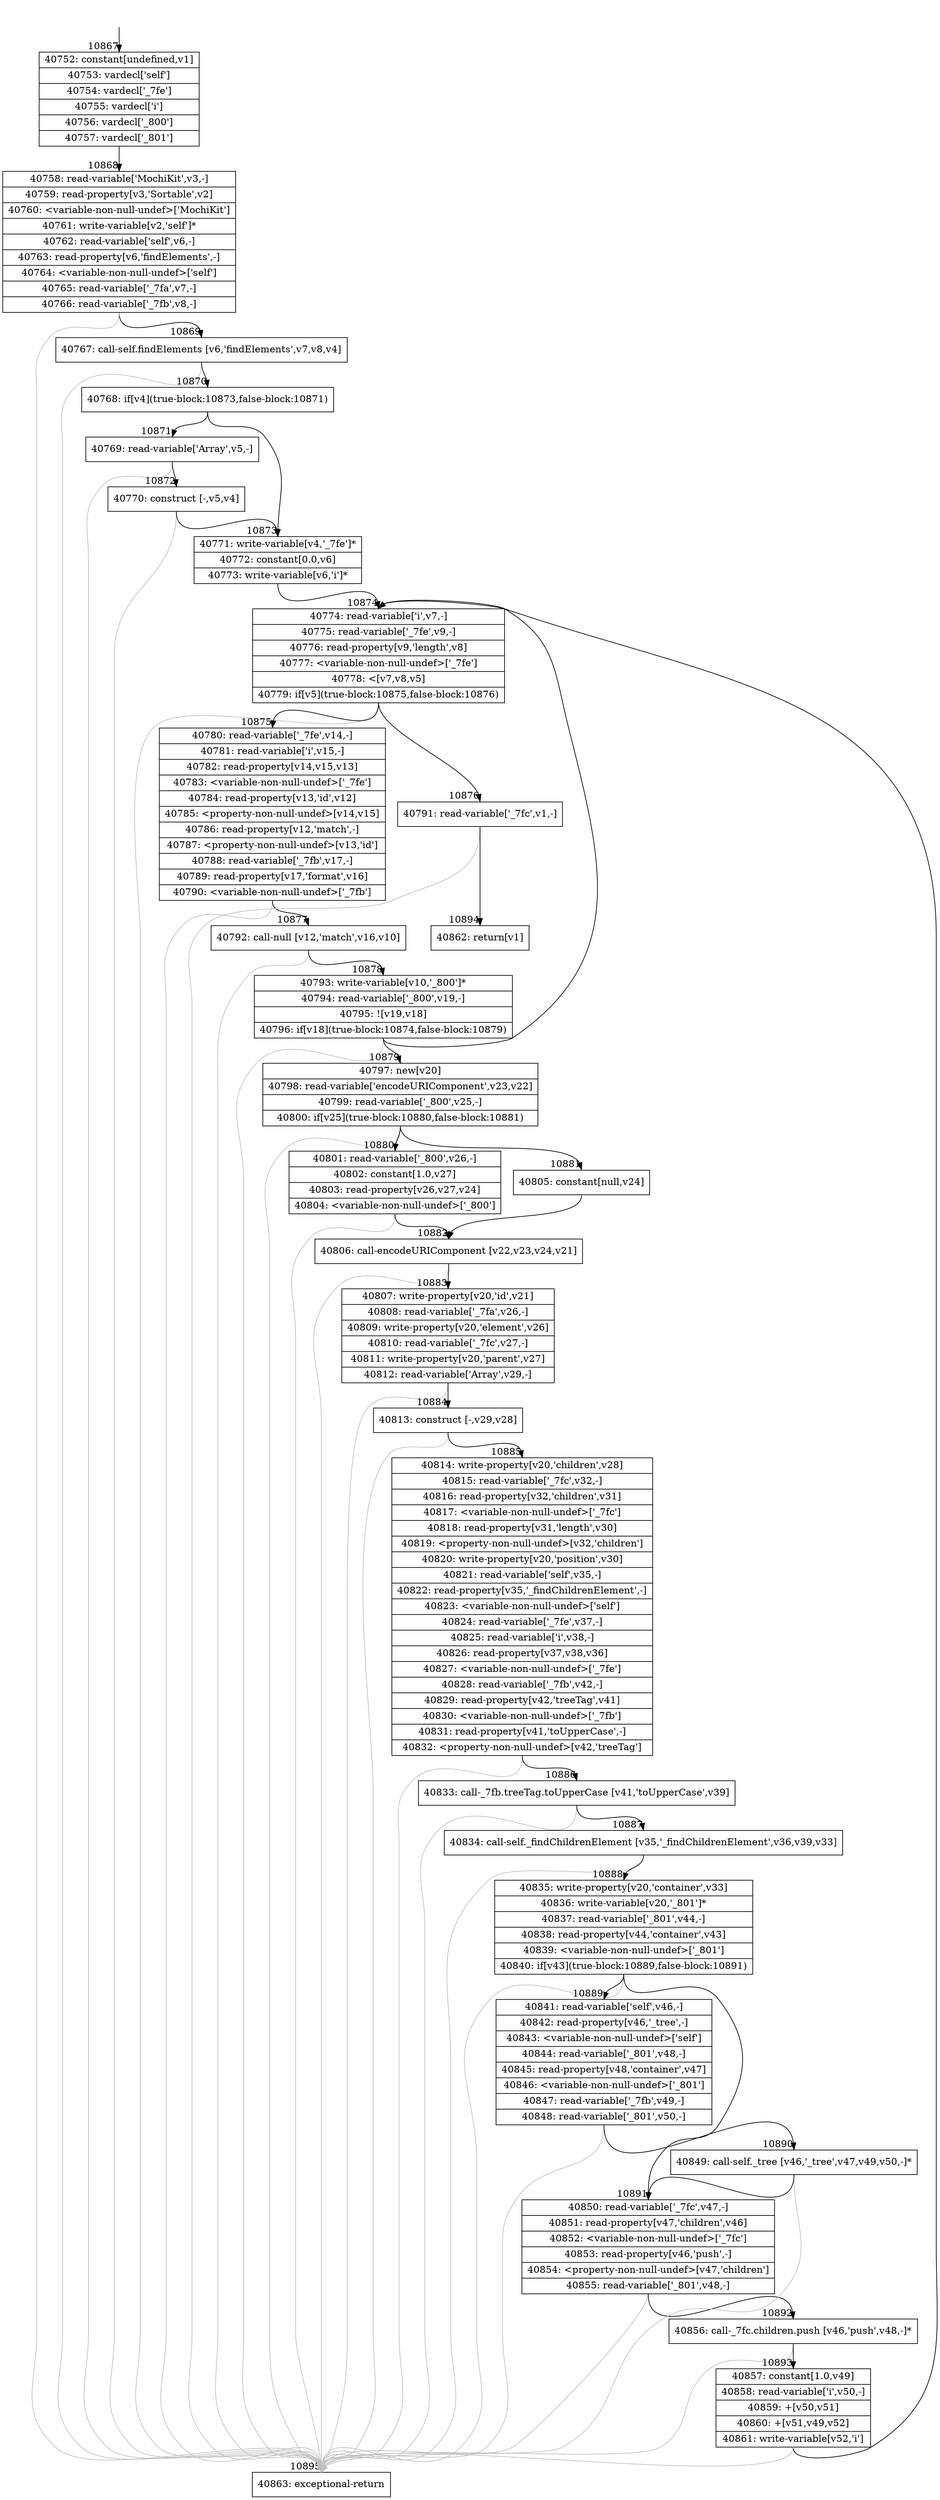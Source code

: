 digraph {
rankdir="TD"
BB_entry768[shape=none,label=""];
BB_entry768 -> BB10867 [tailport=s, headport=n, headlabel="    10867"]
BB10867 [shape=record label="{40752: constant[undefined,v1]|40753: vardecl['self']|40754: vardecl['_7fe']|40755: vardecl['i']|40756: vardecl['_800']|40757: vardecl['_801']}" ] 
BB10867 -> BB10868 [tailport=s, headport=n, headlabel="      10868"]
BB10868 [shape=record label="{40758: read-variable['MochiKit',v3,-]|40759: read-property[v3,'Sortable',v2]|40760: \<variable-non-null-undef\>['MochiKit']|40761: write-variable[v2,'self']*|40762: read-variable['self',v6,-]|40763: read-property[v6,'findElements',-]|40764: \<variable-non-null-undef\>['self']|40765: read-variable['_7fa',v7,-]|40766: read-variable['_7fb',v8,-]}" ] 
BB10868 -> BB10869 [tailport=s, headport=n, headlabel="      10869"]
BB10868 -> BB10895 [tailport=s, headport=n, color=gray, headlabel="      10895"]
BB10869 [shape=record label="{40767: call-self.findElements [v6,'findElements',v7,v8,v4]}" ] 
BB10869 -> BB10870 [tailport=s, headport=n, headlabel="      10870"]
BB10869 -> BB10895 [tailport=s, headport=n, color=gray]
BB10870 [shape=record label="{40768: if[v4](true-block:10873,false-block:10871)}" ] 
BB10870 -> BB10873 [tailport=s, headport=n, headlabel="      10873"]
BB10870 -> BB10871 [tailport=s, headport=n, headlabel="      10871"]
BB10871 [shape=record label="{40769: read-variable['Array',v5,-]}" ] 
BB10871 -> BB10872 [tailport=s, headport=n, headlabel="      10872"]
BB10871 -> BB10895 [tailport=s, headport=n, color=gray]
BB10872 [shape=record label="{40770: construct [-,v5,v4]}" ] 
BB10872 -> BB10873 [tailport=s, headport=n]
BB10872 -> BB10895 [tailport=s, headport=n, color=gray]
BB10873 [shape=record label="{40771: write-variable[v4,'_7fe']*|40772: constant[0.0,v6]|40773: write-variable[v6,'i']*}" ] 
BB10873 -> BB10874 [tailport=s, headport=n, headlabel="      10874"]
BB10874 [shape=record label="{40774: read-variable['i',v7,-]|40775: read-variable['_7fe',v9,-]|40776: read-property[v9,'length',v8]|40777: \<variable-non-null-undef\>['_7fe']|40778: \<[v7,v8,v5]|40779: if[v5](true-block:10875,false-block:10876)}" ] 
BB10874 -> BB10875 [tailport=s, headport=n, headlabel="      10875"]
BB10874 -> BB10876 [tailport=s, headport=n, headlabel="      10876"]
BB10874 -> BB10895 [tailport=s, headport=n, color=gray]
BB10875 [shape=record label="{40780: read-variable['_7fe',v14,-]|40781: read-variable['i',v15,-]|40782: read-property[v14,v15,v13]|40783: \<variable-non-null-undef\>['_7fe']|40784: read-property[v13,'id',v12]|40785: \<property-non-null-undef\>[v14,v15]|40786: read-property[v12,'match',-]|40787: \<property-non-null-undef\>[v13,'id']|40788: read-variable['_7fb',v17,-]|40789: read-property[v17,'format',v16]|40790: \<variable-non-null-undef\>['_7fb']}" ] 
BB10875 -> BB10877 [tailport=s, headport=n, headlabel="      10877"]
BB10875 -> BB10895 [tailport=s, headport=n, color=gray]
BB10876 [shape=record label="{40791: read-variable['_7fc',v1,-]}" ] 
BB10876 -> BB10894 [tailport=s, headport=n, headlabel="      10894"]
BB10876 -> BB10895 [tailport=s, headport=n, color=gray]
BB10877 [shape=record label="{40792: call-null [v12,'match',v16,v10]}" ] 
BB10877 -> BB10878 [tailport=s, headport=n, headlabel="      10878"]
BB10877 -> BB10895 [tailport=s, headport=n, color=gray]
BB10878 [shape=record label="{40793: write-variable[v10,'_800']*|40794: read-variable['_800',v19,-]|40795: ![v19,v18]|40796: if[v18](true-block:10874,false-block:10879)}" ] 
BB10878 -> BB10874 [tailport=s, headport=n]
BB10878 -> BB10879 [tailport=s, headport=n, headlabel="      10879"]
BB10878 -> BB10895 [tailport=s, headport=n, color=gray]
BB10879 [shape=record label="{40797: new[v20]|40798: read-variable['encodeURIComponent',v23,v22]|40799: read-variable['_800',v25,-]|40800: if[v25](true-block:10880,false-block:10881)}" ] 
BB10879 -> BB10880 [tailport=s, headport=n, headlabel="      10880"]
BB10879 -> BB10881 [tailport=s, headport=n, headlabel="      10881"]
BB10879 -> BB10895 [tailport=s, headport=n, color=gray]
BB10880 [shape=record label="{40801: read-variable['_800',v26,-]|40802: constant[1.0,v27]|40803: read-property[v26,v27,v24]|40804: \<variable-non-null-undef\>['_800']}" ] 
BB10880 -> BB10882 [tailport=s, headport=n, headlabel="      10882"]
BB10880 -> BB10895 [tailport=s, headport=n, color=gray]
BB10881 [shape=record label="{40805: constant[null,v24]}" ] 
BB10881 -> BB10882 [tailport=s, headport=n]
BB10882 [shape=record label="{40806: call-encodeURIComponent [v22,v23,v24,v21]}" ] 
BB10882 -> BB10883 [tailport=s, headport=n, headlabel="      10883"]
BB10882 -> BB10895 [tailport=s, headport=n, color=gray]
BB10883 [shape=record label="{40807: write-property[v20,'id',v21]|40808: read-variable['_7fa',v26,-]|40809: write-property[v20,'element',v26]|40810: read-variable['_7fc',v27,-]|40811: write-property[v20,'parent',v27]|40812: read-variable['Array',v29,-]}" ] 
BB10883 -> BB10884 [tailport=s, headport=n, headlabel="      10884"]
BB10883 -> BB10895 [tailport=s, headport=n, color=gray]
BB10884 [shape=record label="{40813: construct [-,v29,v28]}" ] 
BB10884 -> BB10885 [tailport=s, headport=n, headlabel="      10885"]
BB10884 -> BB10895 [tailport=s, headport=n, color=gray]
BB10885 [shape=record label="{40814: write-property[v20,'children',v28]|40815: read-variable['_7fc',v32,-]|40816: read-property[v32,'children',v31]|40817: \<variable-non-null-undef\>['_7fc']|40818: read-property[v31,'length',v30]|40819: \<property-non-null-undef\>[v32,'children']|40820: write-property[v20,'position',v30]|40821: read-variable['self',v35,-]|40822: read-property[v35,'_findChildrenElement',-]|40823: \<variable-non-null-undef\>['self']|40824: read-variable['_7fe',v37,-]|40825: read-variable['i',v38,-]|40826: read-property[v37,v38,v36]|40827: \<variable-non-null-undef\>['_7fe']|40828: read-variable['_7fb',v42,-]|40829: read-property[v42,'treeTag',v41]|40830: \<variable-non-null-undef\>['_7fb']|40831: read-property[v41,'toUpperCase',-]|40832: \<property-non-null-undef\>[v42,'treeTag']}" ] 
BB10885 -> BB10886 [tailport=s, headport=n, headlabel="      10886"]
BB10885 -> BB10895 [tailport=s, headport=n, color=gray]
BB10886 [shape=record label="{40833: call-_7fb.treeTag.toUpperCase [v41,'toUpperCase',v39]}" ] 
BB10886 -> BB10887 [tailport=s, headport=n, headlabel="      10887"]
BB10886 -> BB10895 [tailport=s, headport=n, color=gray]
BB10887 [shape=record label="{40834: call-self._findChildrenElement [v35,'_findChildrenElement',v36,v39,v33]}" ] 
BB10887 -> BB10888 [tailport=s, headport=n, headlabel="      10888"]
BB10887 -> BB10895 [tailport=s, headport=n, color=gray]
BB10888 [shape=record label="{40835: write-property[v20,'container',v33]|40836: write-variable[v20,'_801']*|40837: read-variable['_801',v44,-]|40838: read-property[v44,'container',v43]|40839: \<variable-non-null-undef\>['_801']|40840: if[v43](true-block:10889,false-block:10891)}" ] 
BB10888 -> BB10889 [tailport=s, headport=n, headlabel="      10889"]
BB10888 -> BB10891 [tailport=s, headport=n, headlabel="      10891"]
BB10888 -> BB10895 [tailport=s, headport=n, color=gray]
BB10889 [shape=record label="{40841: read-variable['self',v46,-]|40842: read-property[v46,'_tree',-]|40843: \<variable-non-null-undef\>['self']|40844: read-variable['_801',v48,-]|40845: read-property[v48,'container',v47]|40846: \<variable-non-null-undef\>['_801']|40847: read-variable['_7fb',v49,-]|40848: read-variable['_801',v50,-]}" ] 
BB10889 -> BB10890 [tailport=s, headport=n, headlabel="      10890"]
BB10889 -> BB10895 [tailport=s, headport=n, color=gray]
BB10890 [shape=record label="{40849: call-self._tree [v46,'_tree',v47,v49,v50,-]*}" ] 
BB10890 -> BB10891 [tailport=s, headport=n]
BB10890 -> BB10895 [tailport=s, headport=n, color=gray]
BB10891 [shape=record label="{40850: read-variable['_7fc',v47,-]|40851: read-property[v47,'children',v46]|40852: \<variable-non-null-undef\>['_7fc']|40853: read-property[v46,'push',-]|40854: \<property-non-null-undef\>[v47,'children']|40855: read-variable['_801',v48,-]}" ] 
BB10891 -> BB10892 [tailport=s, headport=n, headlabel="      10892"]
BB10891 -> BB10895 [tailport=s, headport=n, color=gray]
BB10892 [shape=record label="{40856: call-_7fc.children.push [v46,'push',v48,-]*}" ] 
BB10892 -> BB10893 [tailport=s, headport=n, headlabel="      10893"]
BB10892 -> BB10895 [tailport=s, headport=n, color=gray]
BB10893 [shape=record label="{40857: constant[1.0,v49]|40858: read-variable['i',v50,-]|40859: +[v50,v51]|40860: +[v51,v49,v52]|40861: write-variable[v52,'i']}" ] 
BB10893 -> BB10874 [tailport=s, headport=n]
BB10893 -> BB10895 [tailport=s, headport=n, color=gray]
BB10894 [shape=record label="{40862: return[v1]}" ] 
BB10895 [shape=record label="{40863: exceptional-return}" ] 
//#$~ 7629
}
